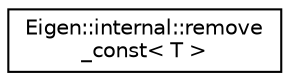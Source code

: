digraph "Graphical Class Hierarchy"
{
  edge [fontname="Helvetica",fontsize="10",labelfontname="Helvetica",labelfontsize="10"];
  node [fontname="Helvetica",fontsize="10",shape=record];
  rankdir="LR";
  Node1 [label="Eigen::internal::remove\l_const\< T \>",height=0.2,width=0.4,color="black", fillcolor="white", style="filled",URL="$struct_eigen_1_1internal_1_1remove__const.html"];
}
